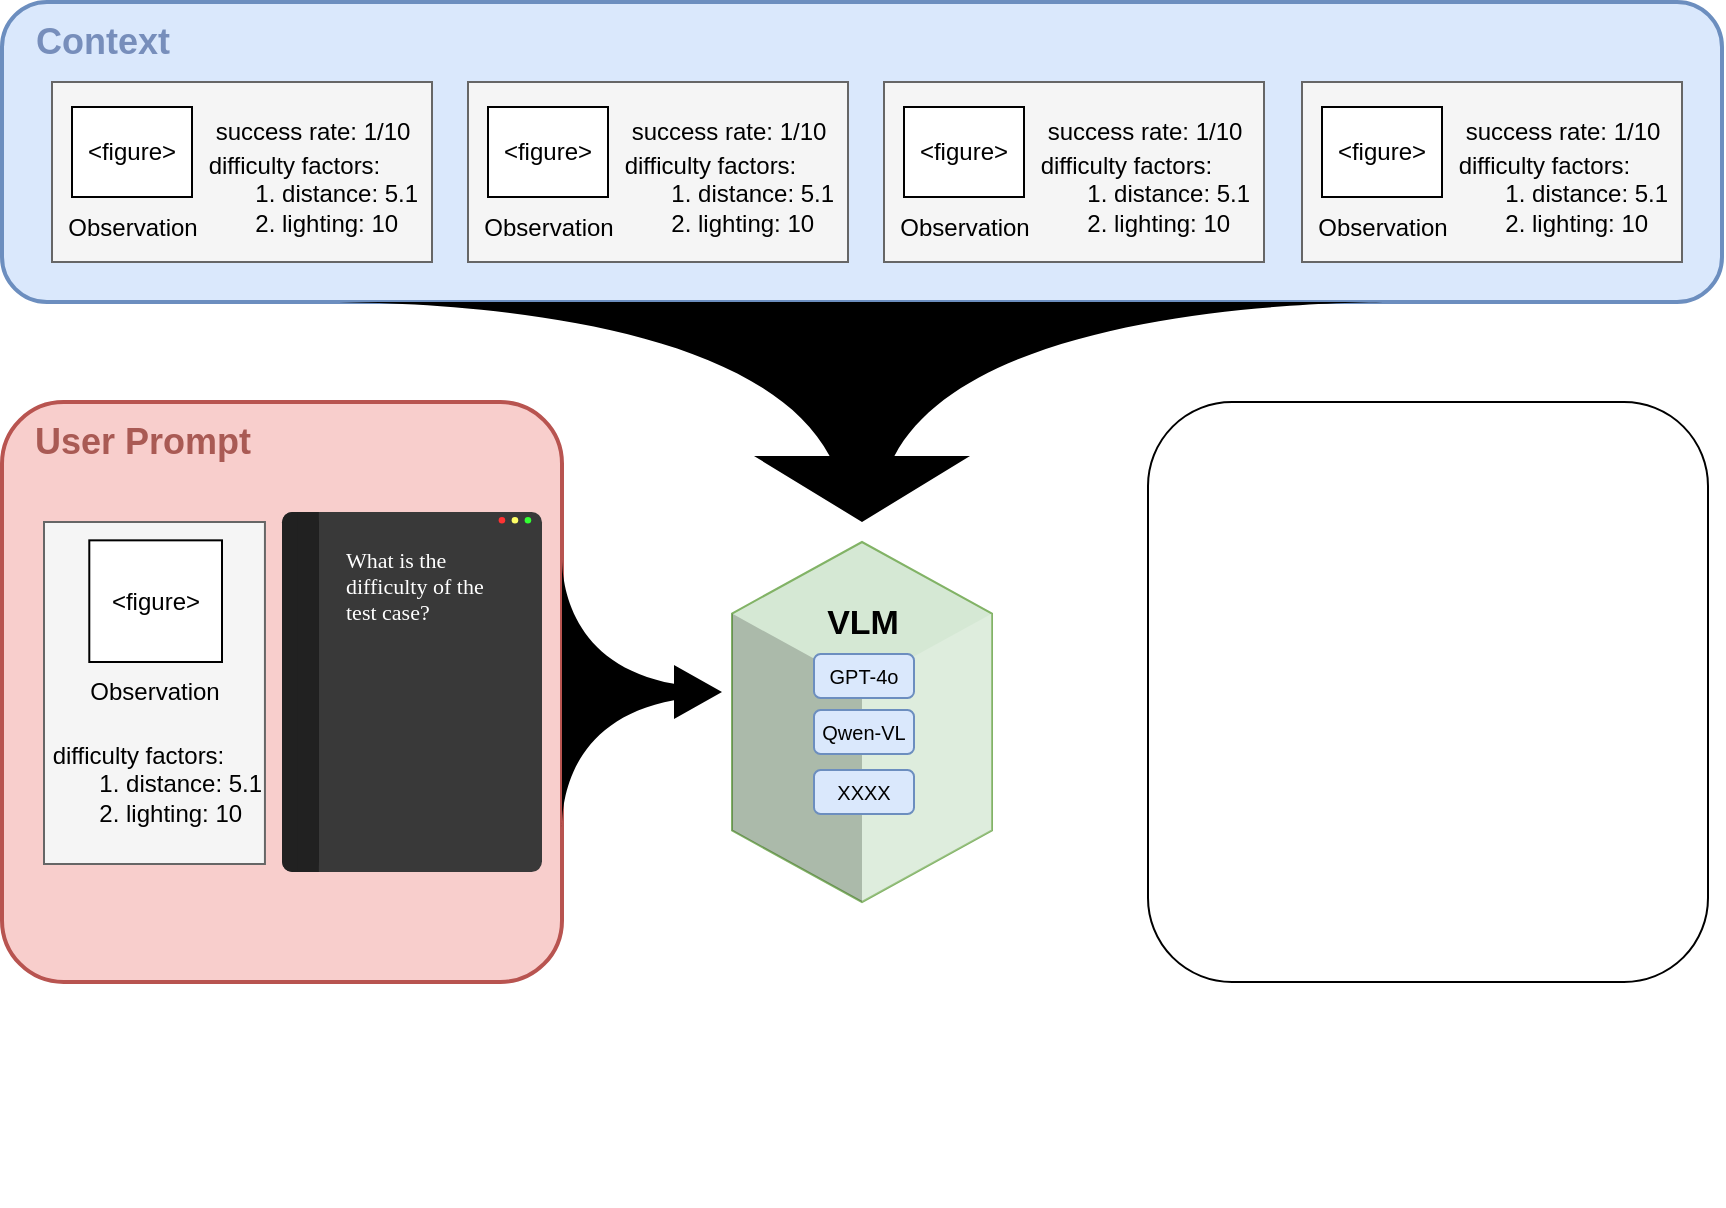 <mxfile version="28.1.1">
  <diagram name="第 1 页" id="pIKOWr3wA6XIwj2baS32">
    <mxGraphModel dx="965" dy="648" grid="1" gridSize="10" guides="1" tooltips="1" connect="1" arrows="1" fold="1" page="1" pageScale="1" pageWidth="2009" pageHeight="827" math="0" shadow="0">
      <root>
        <mxCell id="0" />
        <mxCell id="1" parent="0" />
        <mxCell id="crVc_9CIVtoh6Q2KUuG3-3" value="" style="rounded=1;whiteSpace=wrap;html=1;fillColor=#dae8fc;strokeColor=#6c8ebf;strokeWidth=2;" vertex="1" parent="1">
          <mxGeometry x="80" y="130" width="860" height="150" as="geometry" />
        </mxCell>
        <mxCell id="crVc_9CIVtoh6Q2KUuG3-4" value="&lt;font style=&quot;font-size: 18px; color: light-dark(rgb(119, 142, 187), rgb(43, 130, 218));&quot;&gt;&lt;b style=&quot;&quot;&gt;Context&lt;/b&gt;&lt;/font&gt;" style="text;html=1;align=center;verticalAlign=middle;resizable=0;points=[];autosize=1;strokeColor=none;fillColor=none;" vertex="1" parent="1">
          <mxGeometry x="85" y="130" width="90" height="40" as="geometry" />
        </mxCell>
        <mxCell id="crVc_9CIVtoh6Q2KUuG3-11" value="" style="rounded=1;whiteSpace=wrap;html=1;fillColor=#f8cecc;strokeColor=#b85450;strokeWidth=2;arcSize=11;" vertex="1" parent="1">
          <mxGeometry x="80" y="330" width="280" height="290" as="geometry" />
        </mxCell>
        <mxCell id="crVc_9CIVtoh6Q2KUuG3-12" value="" style="rounded=1;whiteSpace=wrap;html=1;" vertex="1" parent="1">
          <mxGeometry x="653" y="330" width="280" height="290" as="geometry" />
        </mxCell>
        <mxCell id="crVc_9CIVtoh6Q2KUuG3-13" value="" style="group" vertex="1" connectable="0" parent="1">
          <mxGeometry x="100" y="170" width="208" height="90" as="geometry" />
        </mxCell>
        <mxCell id="crVc_9CIVtoh6Q2KUuG3-6" value="" style="rounded=0;whiteSpace=wrap;html=1;fillColor=#f5f5f5;fontColor=#333333;strokeColor=#666666;" vertex="1" parent="crVc_9CIVtoh6Q2KUuG3-13">
          <mxGeometry x="5" width="190" height="90" as="geometry" />
        </mxCell>
        <mxCell id="crVc_9CIVtoh6Q2KUuG3-7" value="&amp;lt;figure&amp;gt;" style="rounded=0;whiteSpace=wrap;html=1;" vertex="1" parent="crVc_9CIVtoh6Q2KUuG3-13">
          <mxGeometry x="15" y="12.5" width="60" height="45" as="geometry" />
        </mxCell>
        <mxCell id="crVc_9CIVtoh6Q2KUuG3-8" value="Observation" style="text;html=1;align=center;verticalAlign=middle;resizable=0;points=[];autosize=1;strokeColor=none;fillColor=none;" vertex="1" parent="crVc_9CIVtoh6Q2KUuG3-13">
          <mxGeometry y="57.5" width="90" height="30" as="geometry" />
        </mxCell>
        <mxCell id="crVc_9CIVtoh6Q2KUuG3-9" value="success rate: 1/10" style="text;html=1;align=center;verticalAlign=middle;resizable=0;points=[];autosize=1;strokeColor=none;fillColor=none;" vertex="1" parent="crVc_9CIVtoh6Q2KUuG3-13">
          <mxGeometry x="75" y="10" width="120" height="30" as="geometry" />
        </mxCell>
        <mxCell id="crVc_9CIVtoh6Q2KUuG3-10" value="&amp;nbsp;difficulty factors:&lt;div&gt;&lt;span style=&quot;white-space: pre;&quot;&gt;&#x9;&lt;/span&gt;1. distance: 5.1&lt;br&gt;&lt;/div&gt;&lt;div&gt;&lt;span style=&quot;white-space: pre;&quot;&gt;&#x9;&lt;/span&gt;2. lighting: 10&lt;br&gt;&lt;/div&gt;" style="text;html=1;align=left;verticalAlign=middle;resizable=0;points=[];autosize=1;strokeColor=none;fillColor=none;" vertex="1" parent="crVc_9CIVtoh6Q2KUuG3-13">
          <mxGeometry x="78" y="25.5" width="130" height="60" as="geometry" />
        </mxCell>
        <mxCell id="crVc_9CIVtoh6Q2KUuG3-14" value="" style="group" vertex="1" connectable="0" parent="1">
          <mxGeometry x="308" y="170" width="208" height="90" as="geometry" />
        </mxCell>
        <mxCell id="crVc_9CIVtoh6Q2KUuG3-15" value="" style="rounded=0;whiteSpace=wrap;html=1;fillColor=#f5f5f5;fontColor=#333333;strokeColor=#666666;" vertex="1" parent="crVc_9CIVtoh6Q2KUuG3-14">
          <mxGeometry x="5" width="190" height="90" as="geometry" />
        </mxCell>
        <mxCell id="crVc_9CIVtoh6Q2KUuG3-16" value="&amp;lt;figure&amp;gt;" style="rounded=0;whiteSpace=wrap;html=1;" vertex="1" parent="crVc_9CIVtoh6Q2KUuG3-14">
          <mxGeometry x="15" y="12.5" width="60" height="45" as="geometry" />
        </mxCell>
        <mxCell id="crVc_9CIVtoh6Q2KUuG3-17" value="Observation" style="text;html=1;align=center;verticalAlign=middle;resizable=0;points=[];autosize=1;strokeColor=none;fillColor=none;" vertex="1" parent="crVc_9CIVtoh6Q2KUuG3-14">
          <mxGeometry y="57.5" width="90" height="30" as="geometry" />
        </mxCell>
        <mxCell id="crVc_9CIVtoh6Q2KUuG3-18" value="success rate: 1/10" style="text;html=1;align=center;verticalAlign=middle;resizable=0;points=[];autosize=1;strokeColor=none;fillColor=none;" vertex="1" parent="crVc_9CIVtoh6Q2KUuG3-14">
          <mxGeometry x="75" y="10" width="120" height="30" as="geometry" />
        </mxCell>
        <mxCell id="crVc_9CIVtoh6Q2KUuG3-19" value="&amp;nbsp;difficulty factors:&lt;div&gt;&lt;span style=&quot;white-space: pre;&quot;&gt;&#x9;&lt;/span&gt;1. distance: 5.1&lt;br&gt;&lt;/div&gt;&lt;div&gt;&lt;span style=&quot;white-space: pre;&quot;&gt;&#x9;&lt;/span&gt;2. lighting: 10&lt;br&gt;&lt;/div&gt;" style="text;html=1;align=left;verticalAlign=middle;resizable=0;points=[];autosize=1;strokeColor=none;fillColor=none;" vertex="1" parent="crVc_9CIVtoh6Q2KUuG3-14">
          <mxGeometry x="78" y="25.5" width="130" height="60" as="geometry" />
        </mxCell>
        <mxCell id="crVc_9CIVtoh6Q2KUuG3-20" value="" style="group" vertex="1" connectable="0" parent="1">
          <mxGeometry x="516" y="170" width="208" height="90" as="geometry" />
        </mxCell>
        <mxCell id="crVc_9CIVtoh6Q2KUuG3-21" value="" style="rounded=0;whiteSpace=wrap;html=1;fillColor=#f5f5f5;fontColor=#333333;strokeColor=#666666;" vertex="1" parent="crVc_9CIVtoh6Q2KUuG3-20">
          <mxGeometry x="5" width="190" height="90" as="geometry" />
        </mxCell>
        <mxCell id="crVc_9CIVtoh6Q2KUuG3-22" value="&amp;lt;figure&amp;gt;" style="rounded=0;whiteSpace=wrap;html=1;" vertex="1" parent="crVc_9CIVtoh6Q2KUuG3-20">
          <mxGeometry x="15" y="12.5" width="60" height="45" as="geometry" />
        </mxCell>
        <mxCell id="crVc_9CIVtoh6Q2KUuG3-23" value="Observation" style="text;html=1;align=center;verticalAlign=middle;resizable=0;points=[];autosize=1;strokeColor=none;fillColor=none;" vertex="1" parent="crVc_9CIVtoh6Q2KUuG3-20">
          <mxGeometry y="57.5" width="90" height="30" as="geometry" />
        </mxCell>
        <mxCell id="crVc_9CIVtoh6Q2KUuG3-24" value="success rate: 1/10" style="text;html=1;align=center;verticalAlign=middle;resizable=0;points=[];autosize=1;strokeColor=none;fillColor=none;" vertex="1" parent="crVc_9CIVtoh6Q2KUuG3-20">
          <mxGeometry x="75" y="10" width="120" height="30" as="geometry" />
        </mxCell>
        <mxCell id="crVc_9CIVtoh6Q2KUuG3-25" value="&amp;nbsp;difficulty factors:&lt;div&gt;&lt;span style=&quot;white-space: pre;&quot;&gt;&#x9;&lt;/span&gt;1. distance: 5.1&lt;br&gt;&lt;/div&gt;&lt;div&gt;&lt;span style=&quot;white-space: pre;&quot;&gt;&#x9;&lt;/span&gt;2. lighting: 10&lt;br&gt;&lt;/div&gt;" style="text;html=1;align=left;verticalAlign=middle;resizable=0;points=[];autosize=1;strokeColor=none;fillColor=none;" vertex="1" parent="crVc_9CIVtoh6Q2KUuG3-20">
          <mxGeometry x="78" y="25.5" width="130" height="60" as="geometry" />
        </mxCell>
        <mxCell id="crVc_9CIVtoh6Q2KUuG3-26" value="" style="group" vertex="1" connectable="0" parent="1">
          <mxGeometry x="725" y="170" width="208" height="90" as="geometry" />
        </mxCell>
        <mxCell id="crVc_9CIVtoh6Q2KUuG3-27" value="" style="rounded=0;whiteSpace=wrap;html=1;fillColor=#f5f5f5;fontColor=#333333;strokeColor=#666666;" vertex="1" parent="crVc_9CIVtoh6Q2KUuG3-26">
          <mxGeometry x="5" width="190" height="90" as="geometry" />
        </mxCell>
        <mxCell id="crVc_9CIVtoh6Q2KUuG3-28" value="&amp;lt;figure&amp;gt;" style="rounded=0;whiteSpace=wrap;html=1;" vertex="1" parent="crVc_9CIVtoh6Q2KUuG3-26">
          <mxGeometry x="15" y="12.5" width="60" height="45" as="geometry" />
        </mxCell>
        <mxCell id="crVc_9CIVtoh6Q2KUuG3-29" value="Observation" style="text;html=1;align=center;verticalAlign=middle;resizable=0;points=[];autosize=1;strokeColor=none;fillColor=none;" vertex="1" parent="crVc_9CIVtoh6Q2KUuG3-26">
          <mxGeometry y="57.5" width="90" height="30" as="geometry" />
        </mxCell>
        <mxCell id="crVc_9CIVtoh6Q2KUuG3-30" value="success rate: 1/10" style="text;html=1;align=center;verticalAlign=middle;resizable=0;points=[];autosize=1;strokeColor=none;fillColor=none;" vertex="1" parent="crVc_9CIVtoh6Q2KUuG3-26">
          <mxGeometry x="75" y="10" width="120" height="30" as="geometry" />
        </mxCell>
        <mxCell id="crVc_9CIVtoh6Q2KUuG3-31" value="&amp;nbsp;difficulty factors:&lt;div&gt;&lt;span style=&quot;white-space: pre;&quot;&gt;&#x9;&lt;/span&gt;1. distance: 5.1&lt;br&gt;&lt;/div&gt;&lt;div&gt;&lt;span style=&quot;white-space: pre;&quot;&gt;&#x9;&lt;/span&gt;2. lighting: 10&lt;br&gt;&lt;/div&gt;" style="text;html=1;align=left;verticalAlign=middle;resizable=0;points=[];autosize=1;strokeColor=none;fillColor=none;" vertex="1" parent="crVc_9CIVtoh6Q2KUuG3-26">
          <mxGeometry x="78" y="25.5" width="130" height="60" as="geometry" />
        </mxCell>
        <mxCell id="crVc_9CIVtoh6Q2KUuG3-55" value="" style="shape=stencil(tZXRjoIwEEW/pq+bluqafdx0d/+jYpXG2pIWFf/ewhRiEVhCIDGYmUtPbzsziihzGc8FSnCG6A9KEoKxf/r43om5y0VaQPLGreR7JUBxhTVncZeHIjCkzoSVRaXSX4S//TvVh7LUaO0h0mgXKS+6h3Gp/VpcAixs/4ii3PMvohA2mIQsSv6mYz+264DJSn5jbON+cb/LgWPHZK3CLQYm87GU+cxQc1O25+n5ZM1VH3rN2Gquxvu9HUYIszjstTOwKWVHY8WIG5jm1ChjfQK+691AYCCMXe5RKtWzvkpPWJ3z6mfkTWjki7mJfy6rn9yW/mqBQOJLfJAIUiYQbho5xKH5ShrkXZBDvJvkQUn9cohNfIo5iG1n2PAMxucCNugMRLcgrQ8S33gowFenIDguSHv0piLTPCjjxEhT+vxAX0K7w2wMjeLbxNVZ+OOtE08=);whiteSpace=wrap;html=1;strokeWidth=2;gradientColor=none;editable=1;movable=1;resizable=1;rotatable=1;deletable=1;locked=0;connectable=1;strokeColor=none;fillColor=light-dark(#778ebb, #2b82da);flipH=0;" vertex="1" parent="1">
          <mxGeometry x="240" y="280" width="540" height="110" as="geometry" />
        </mxCell>
        <mxCell id="crVc_9CIVtoh6Q2KUuG3-62" value="&lt;font style=&quot;font-size: 18px;&quot;&gt;&lt;b style=&quot;&quot;&gt;User Prompt&lt;/b&gt;&lt;/font&gt;" style="text;html=1;align=center;verticalAlign=middle;resizable=0;points=[];autosize=1;strokeColor=none;fillColor=none;fontColor=light-dark(#a95a54, #ededed);" vertex="1" parent="1">
          <mxGeometry x="85" y="330" width="130" height="40" as="geometry" />
        </mxCell>
        <mxCell id="crVc_9CIVtoh6Q2KUuG3-69" value="" style="group" vertex="1" connectable="0" parent="1">
          <mxGeometry x="100.0" y="390" width="130" height="171" as="geometry" />
        </mxCell>
        <mxCell id="crVc_9CIVtoh6Q2KUuG3-64" value="" style="rounded=0;whiteSpace=wrap;html=1;fillColor=#f5f5f5;fontColor=#333333;strokeColor=#666666;" vertex="1" parent="crVc_9CIVtoh6Q2KUuG3-69">
          <mxGeometry x="1.0" width="110.47" height="171" as="geometry" />
        </mxCell>
        <mxCell id="crVc_9CIVtoh6Q2KUuG3-65" value="&amp;lt;figure&amp;gt;" style="rounded=0;whiteSpace=wrap;html=1;" vertex="1" parent="crVc_9CIVtoh6Q2KUuG3-69">
          <mxGeometry x="23.65" y="9.17" width="66.35" height="60.83" as="geometry" />
        </mxCell>
        <mxCell id="crVc_9CIVtoh6Q2KUuG3-66" value="Observation" style="text;html=1;align=center;verticalAlign=middle;resizable=0;points=[];autosize=1;strokeColor=none;fillColor=none;" vertex="1" parent="crVc_9CIVtoh6Q2KUuG3-69">
          <mxGeometry x="11.24" y="70.497" width="90" height="30" as="geometry" />
        </mxCell>
        <mxCell id="crVc_9CIVtoh6Q2KUuG3-68" value="&amp;nbsp;difficulty factors:&lt;div&gt;&lt;span style=&quot;white-space: pre;&quot;&gt;&#x9;&lt;/span&gt;1. distance: 5.1&lt;br&gt;&lt;/div&gt;&lt;div&gt;&lt;span style=&quot;white-space: pre;&quot;&gt;&#x9;&lt;/span&gt;2. lighting: 10&lt;br&gt;&lt;/div&gt;" style="text;html=1;align=left;verticalAlign=middle;resizable=0;points=[];autosize=1;strokeColor=none;fillColor=none;" vertex="1" parent="crVc_9CIVtoh6Q2KUuG3-69">
          <mxGeometry y="101" width="130" height="60" as="geometry" />
        </mxCell>
        <mxCell id="crVc_9CIVtoh6Q2KUuG3-73" value="" style="verticalLabelPosition=bottom;verticalAlign=top;html=1;shape=mxgraph.infographic.shadedCube;isoAngle=17.09;fillColor=#d5e8d4;strokeColor=#82b366;pointerEvents=0;align=center;fontFamily=Helvetica;fontSize=12;flipH=1;" vertex="1" parent="1">
          <mxGeometry x="445" y="400" width="130" height="180" as="geometry" />
        </mxCell>
        <mxCell id="crVc_9CIVtoh6Q2KUuG3-75" value="" style="whiteSpace=wrap;html=1;pointerEvents=0;align=center;verticalAlign=top;fontFamily=Helvetica;fontSize=12;fontColor=default;fillColor=none;gradientColor=none;strokeColor=none;" vertex="1" parent="1">
          <mxGeometry x="400" y="642" width="120" height="90" as="geometry" />
        </mxCell>
        <mxCell id="crVc_9CIVtoh6Q2KUuG3-83" value="" style="group;rotation=0;strokeColor=none;direction=west;convertToSvg=0;" vertex="1" connectable="0" parent="1">
          <mxGeometry x="480" y="420" width="60" height="116" as="geometry" />
        </mxCell>
        <mxCell id="crVc_9CIVtoh6Q2KUuG3-79" value="&lt;span style=&quot;font-size: 10px;&quot;&gt;XXXX&lt;/span&gt;" style="rounded=1;whiteSpace=wrap;html=1;pointerEvents=0;align=center;verticalAlign=middle;fontFamily=Helvetica;fontSize=12;fillColor=#dae8fc;strokeColor=#6c8ebf;rotation=0;" vertex="1" parent="crVc_9CIVtoh6Q2KUuG3-83">
          <mxGeometry x="6" y="94" width="50" height="22" as="geometry" />
        </mxCell>
        <mxCell id="crVc_9CIVtoh6Q2KUuG3-76" value="&lt;font style=&quot;font-size: 17px;&quot;&gt;VLM&lt;/font&gt;" style="text;html=1;align=center;verticalAlign=middle;resizable=0;points=[];autosize=1;strokeColor=none;fillColor=none;fontFamily=Helvetica;fontSize=18;fontColor=default;fontStyle=1;rotation=0;" vertex="1" parent="crVc_9CIVtoh6Q2KUuG3-83">
          <mxGeometry width="60" height="40" as="geometry" />
        </mxCell>
        <mxCell id="crVc_9CIVtoh6Q2KUuG3-77" value="&lt;font style=&quot;font-size: 10px;&quot;&gt;GPT-4o&lt;/font&gt;" style="rounded=1;whiteSpace=wrap;html=1;pointerEvents=0;align=center;verticalAlign=middle;fontFamily=Helvetica;fontSize=12;fillColor=#dae8fc;strokeColor=#6c8ebf;rotation=0;" vertex="1" parent="crVc_9CIVtoh6Q2KUuG3-83">
          <mxGeometry x="6" y="36" width="50" height="22" as="geometry" />
        </mxCell>
        <mxCell id="crVc_9CIVtoh6Q2KUuG3-78" value="&lt;span style=&quot;font-size: 10px;&quot;&gt;Qwen-VL&lt;/span&gt;" style="rounded=1;whiteSpace=wrap;html=1;pointerEvents=0;align=center;verticalAlign=middle;fontFamily=Helvetica;fontSize=12;fillColor=#dae8fc;strokeColor=#6c8ebf;rotation=0;" vertex="1" parent="crVc_9CIVtoh6Q2KUuG3-83">
          <mxGeometry x="6" y="64" width="50" height="22" as="geometry" />
        </mxCell>
        <mxCell id="crVc_9CIVtoh6Q2KUuG3-148" value="" style="group" vertex="1" connectable="0" parent="1">
          <mxGeometry x="220" y="385" width="140" height="180" as="geometry" />
        </mxCell>
        <mxCell id="crVc_9CIVtoh6Q2KUuG3-70" value="" style="rounded=1;whiteSpace=wrap;html=1;pointerEvents=0;align=center;verticalAlign=top;fontFamily=Helvetica;fontSize=12;fontColor=default;fillColor=light-dark(#393939,#EDEDED);gradientColor=none;arcSize=4;strokeColor=none;fillStyle=auto;gradientDirection=west;" vertex="1" parent="crVc_9CIVtoh6Q2KUuG3-148">
          <mxGeometry width="130" height="180" as="geometry" />
        </mxCell>
        <mxCell id="crVc_9CIVtoh6Q2KUuG3-141" value="" style="group" vertex="1" connectable="0" parent="crVc_9CIVtoh6Q2KUuG3-148">
          <mxGeometry width="18.417" height="180" as="geometry" />
        </mxCell>
        <mxCell id="crVc_9CIVtoh6Q2KUuG3-139" value="" style="rounded=1;whiteSpace=wrap;html=1;pointerEvents=0;align=center;verticalAlign=top;fontFamily=Helvetica;fontSize=12;fontColor=default;fillColor=light-dark(#212121,#EDEDED);gradientColor=none;arcSize=28;strokeColor=none;fillStyle=auto;gradientDirection=west;" vertex="1" parent="crVc_9CIVtoh6Q2KUuG3-141">
          <mxGeometry width="18.417" height="180" as="geometry" />
        </mxCell>
        <mxCell id="crVc_9CIVtoh6Q2KUuG3-140" value="" style="rounded=1;whiteSpace=wrap;html=1;pointerEvents=0;align=center;verticalAlign=top;fontFamily=Helvetica;fontSize=12;fontColor=default;fillColor=light-dark(#212121,#EDEDED);gradientColor=none;arcSize=0;strokeColor=none;fillStyle=auto;gradientDirection=west;" vertex="1" parent="crVc_9CIVtoh6Q2KUuG3-141">
          <mxGeometry x="7.583" width="10.833" height="180" as="geometry" />
        </mxCell>
        <mxCell id="crVc_9CIVtoh6Q2KUuG3-147" value="" style="group" vertex="1" connectable="0" parent="crVc_9CIVtoh6Q2KUuG3-148">
          <mxGeometry x="108.333" y="2.455" width="17.333" height="3.273" as="geometry" />
        </mxCell>
        <mxCell id="crVc_9CIVtoh6Q2KUuG3-144" value="" style="ellipse;whiteSpace=wrap;html=1;pointerEvents=0;align=center;verticalAlign=top;fontFamily=Helvetica;fontSize=12;fontColor=default;fillColor=#FFFF66;gradientColor=none;aspect=fixed;strokeColor=none;" vertex="1" parent="crVc_9CIVtoh6Q2KUuG3-147">
          <mxGeometry x="6.5" width="3.273" height="3.273" as="geometry" />
        </mxCell>
        <mxCell id="crVc_9CIVtoh6Q2KUuG3-145" value="" style="ellipse;whiteSpace=wrap;html=1;pointerEvents=0;align=center;verticalAlign=top;fontFamily=Helvetica;fontSize=12;fontColor=default;fillColor=#33FF33;gradientColor=none;aspect=fixed;strokeColor=none;" vertex="1" parent="crVc_9CIVtoh6Q2KUuG3-147">
          <mxGeometry x="13" width="3.273" height="3.273" as="geometry" />
        </mxCell>
        <mxCell id="crVc_9CIVtoh6Q2KUuG3-146" value="" style="ellipse;whiteSpace=wrap;html=1;pointerEvents=0;align=center;verticalAlign=top;fontFamily=Helvetica;fontSize=12;fontColor=default;fillColor=#FF3333;gradientColor=none;aspect=fixed;strokeColor=none;" vertex="1" parent="crVc_9CIVtoh6Q2KUuG3-147">
          <mxGeometry width="3.273" height="3.273" as="geometry" />
        </mxCell>
        <mxCell id="crVc_9CIVtoh6Q2KUuG3-72" value="What is the difficulty of the test case?" style="whiteSpace=wrap;html=1;pointerEvents=0;align=left;verticalAlign=top;fontFamily=Consolas;fontSize=11;fontColor=#FFFFFF;fillColor=none;gradientColor=none;strokeColor=none;" vertex="1" parent="crVc_9CIVtoh6Q2KUuG3-148">
          <mxGeometry x="30" y="11.455" width="80" height="49.091" as="geometry" />
        </mxCell>
        <mxCell id="crVc_9CIVtoh6Q2KUuG3-149" value="" style="shape=stencil(tZXRjoIwEEW/pq+bluqafdx0d/+jYpXG2pIWFf/ewhRiEVhCIDGYmUtPbzsziihzGc8FSnCG6A9KEoKxf/r43om5y0VaQPLGreR7JUBxhTVncZeHIjCkzoSVRaXSX4S//TvVh7LUaO0h0mgXKS+6h3Gp/VpcAixs/4ii3PMvohA2mIQsSv6mYz+264DJSn5jbON+cb/LgWPHZK3CLQYm87GU+cxQc1O25+n5ZM1VH3rN2Gquxvu9HUYIszjstTOwKWVHY8WIG5jm1ChjfQK+691AYCCMXe5RKtWzvkpPWJ3z6mfkTWjki7mJfy6rn9yW/mqBQOJLfJAIUiYQbho5xKH5ShrkXZBDvJvkQUn9cohNfIo5iG1n2PAMxucCNugMRLcgrQ8S33gowFenIDguSHv0piLTPCjjxEhT+vxAX0K7w2wMjeLbxNVZ+OOtE08=);whiteSpace=wrap;html=1;strokeWidth=2;gradientColor=none;editable=1;movable=1;resizable=1;rotatable=1;deletable=1;locked=0;connectable=1;strokeColor=none;fillColor=light-dark(#a95a54, #2b82da);flipH=0;direction=north;" vertex="1" parent="1">
          <mxGeometry x="360" y="407.25" width="80" height="135.5" as="geometry" />
        </mxCell>
      </root>
    </mxGraphModel>
  </diagram>
</mxfile>
